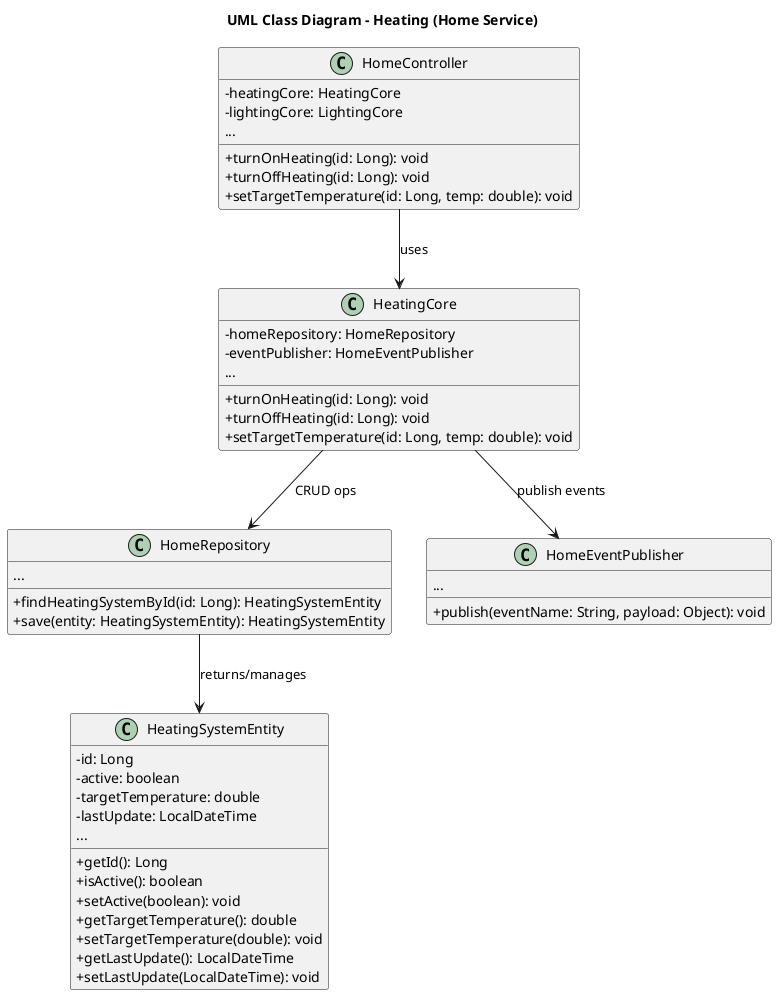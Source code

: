 @startuml

skinparam classAttributeIconSize 0

title "UML Class Diagram – Heating (Home Service)"

class HomeController {
  - heatingCore: HeatingCore
  - lightingCore: LightingCore
  + turnOnHeating(id: Long): void
  + turnOffHeating(id: Long): void
  + setTargetTemperature(id: Long, temp: double): void
  ...
}

class HeatingCore {
  - homeRepository: HomeRepository
  - eventPublisher: HomeEventPublisher
  + turnOnHeating(id: Long): void
  + turnOffHeating(id: Long): void
  + setTargetTemperature(id: Long, temp: double): void
  ...
}

class HomeRepository {
  + findHeatingSystemById(id: Long): HeatingSystemEntity
  + save(entity: HeatingSystemEntity): HeatingSystemEntity
  ...
}

class HeatingSystemEntity {
  - id: Long
  - active: boolean
  - targetTemperature: double
  - lastUpdate: LocalDateTime
  + getId(): Long
  + isActive(): boolean
  + setActive(boolean): void
  + getTargetTemperature(): double
  + setTargetTemperature(double): void
  + getLastUpdate(): LocalDateTime
  + setLastUpdate(LocalDateTime): void
  ...
}

class HomeEventPublisher {
  + publish(eventName: String, payload: Object): void
  ...
}

HomeController --> HeatingCore : uses
HeatingCore --> HomeRepository : CRUD ops
HeatingCore --> HomeEventPublisher : publish events
HomeRepository --> HeatingSystemEntity : returns/manages
@enduml
